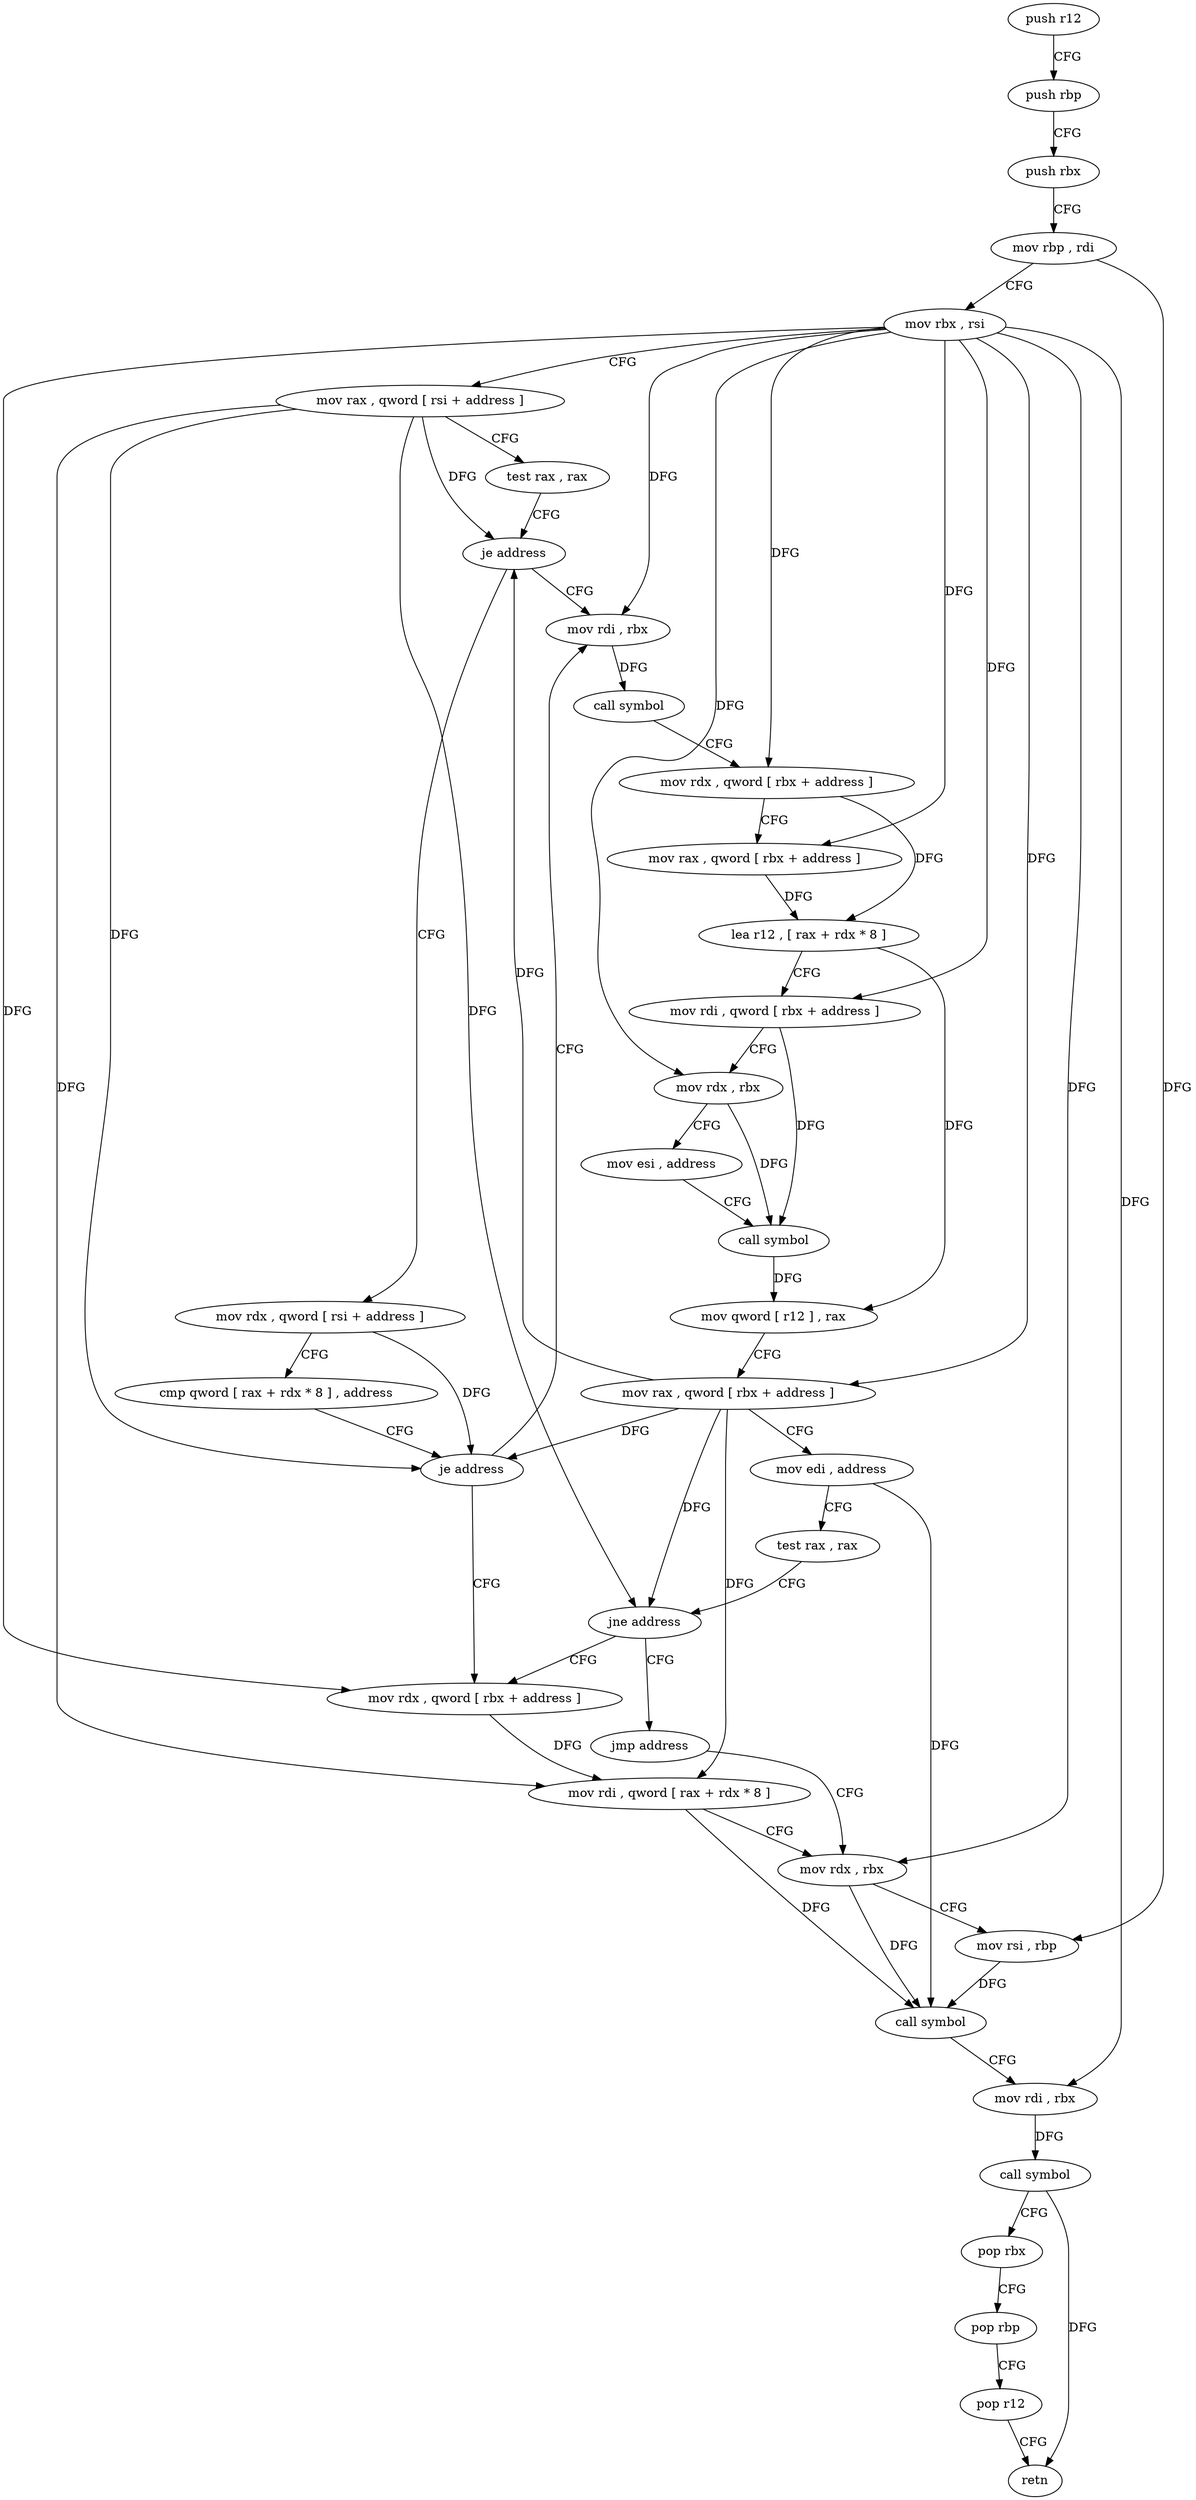digraph "func" {
"126709" [label = "push r12" ]
"126711" [label = "push rbp" ]
"126712" [label = "push rbx" ]
"126713" [label = "mov rbp , rdi" ]
"126716" [label = "mov rbx , rsi" ]
"126719" [label = "mov rax , qword [ rsi + address ]" ]
"126723" [label = "test rax , rax" ]
"126726" [label = "je address" ]
"126771" [label = "mov rdi , rbx" ]
"126728" [label = "mov rdx , qword [ rsi + address ]" ]
"126774" [label = "call symbol" ]
"126779" [label = "mov rdx , qword [ rbx + address ]" ]
"126783" [label = "mov rax , qword [ rbx + address ]" ]
"126787" [label = "lea r12 , [ rax + rdx * 8 ]" ]
"126791" [label = "mov rdi , qword [ rbx + address ]" ]
"126795" [label = "mov rdx , rbx" ]
"126798" [label = "mov esi , address" ]
"126803" [label = "call symbol" ]
"126808" [label = "mov qword [ r12 ] , rax" ]
"126812" [label = "mov rax , qword [ rbx + address ]" ]
"126816" [label = "mov edi , address" ]
"126821" [label = "test rax , rax" ]
"126824" [label = "jne address" ]
"126739" [label = "mov rdx , qword [ rbx + address ]" ]
"126826" [label = "jmp address" ]
"126732" [label = "cmp qword [ rax + rdx * 8 ] , address" ]
"126737" [label = "je address" ]
"126743" [label = "mov rdi , qword [ rax + rdx * 8 ]" ]
"126747" [label = "mov rdx , rbx" ]
"126750" [label = "mov rsi , rbp" ]
"126753" [label = "call symbol" ]
"126758" [label = "mov rdi , rbx" ]
"126761" [label = "call symbol" ]
"126766" [label = "pop rbx" ]
"126767" [label = "pop rbp" ]
"126768" [label = "pop r12" ]
"126770" [label = "retn" ]
"126709" -> "126711" [ label = "CFG" ]
"126711" -> "126712" [ label = "CFG" ]
"126712" -> "126713" [ label = "CFG" ]
"126713" -> "126716" [ label = "CFG" ]
"126713" -> "126750" [ label = "DFG" ]
"126716" -> "126719" [ label = "CFG" ]
"126716" -> "126771" [ label = "DFG" ]
"126716" -> "126779" [ label = "DFG" ]
"126716" -> "126783" [ label = "DFG" ]
"126716" -> "126791" [ label = "DFG" ]
"126716" -> "126795" [ label = "DFG" ]
"126716" -> "126812" [ label = "DFG" ]
"126716" -> "126739" [ label = "DFG" ]
"126716" -> "126747" [ label = "DFG" ]
"126716" -> "126758" [ label = "DFG" ]
"126719" -> "126723" [ label = "CFG" ]
"126719" -> "126726" [ label = "DFG" ]
"126719" -> "126824" [ label = "DFG" ]
"126719" -> "126737" [ label = "DFG" ]
"126719" -> "126743" [ label = "DFG" ]
"126723" -> "126726" [ label = "CFG" ]
"126726" -> "126771" [ label = "CFG" ]
"126726" -> "126728" [ label = "CFG" ]
"126771" -> "126774" [ label = "DFG" ]
"126728" -> "126732" [ label = "CFG" ]
"126728" -> "126737" [ label = "DFG" ]
"126774" -> "126779" [ label = "CFG" ]
"126779" -> "126783" [ label = "CFG" ]
"126779" -> "126787" [ label = "DFG" ]
"126783" -> "126787" [ label = "DFG" ]
"126787" -> "126791" [ label = "CFG" ]
"126787" -> "126808" [ label = "DFG" ]
"126791" -> "126795" [ label = "CFG" ]
"126791" -> "126803" [ label = "DFG" ]
"126795" -> "126798" [ label = "CFG" ]
"126795" -> "126803" [ label = "DFG" ]
"126798" -> "126803" [ label = "CFG" ]
"126803" -> "126808" [ label = "DFG" ]
"126808" -> "126812" [ label = "CFG" ]
"126812" -> "126816" [ label = "CFG" ]
"126812" -> "126726" [ label = "DFG" ]
"126812" -> "126824" [ label = "DFG" ]
"126812" -> "126737" [ label = "DFG" ]
"126812" -> "126743" [ label = "DFG" ]
"126816" -> "126821" [ label = "CFG" ]
"126816" -> "126753" [ label = "DFG" ]
"126821" -> "126824" [ label = "CFG" ]
"126824" -> "126739" [ label = "CFG" ]
"126824" -> "126826" [ label = "CFG" ]
"126739" -> "126743" [ label = "DFG" ]
"126826" -> "126747" [ label = "CFG" ]
"126732" -> "126737" [ label = "CFG" ]
"126737" -> "126771" [ label = "CFG" ]
"126737" -> "126739" [ label = "CFG" ]
"126743" -> "126747" [ label = "CFG" ]
"126743" -> "126753" [ label = "DFG" ]
"126747" -> "126750" [ label = "CFG" ]
"126747" -> "126753" [ label = "DFG" ]
"126750" -> "126753" [ label = "DFG" ]
"126753" -> "126758" [ label = "CFG" ]
"126758" -> "126761" [ label = "DFG" ]
"126761" -> "126766" [ label = "CFG" ]
"126761" -> "126770" [ label = "DFG" ]
"126766" -> "126767" [ label = "CFG" ]
"126767" -> "126768" [ label = "CFG" ]
"126768" -> "126770" [ label = "CFG" ]
}
